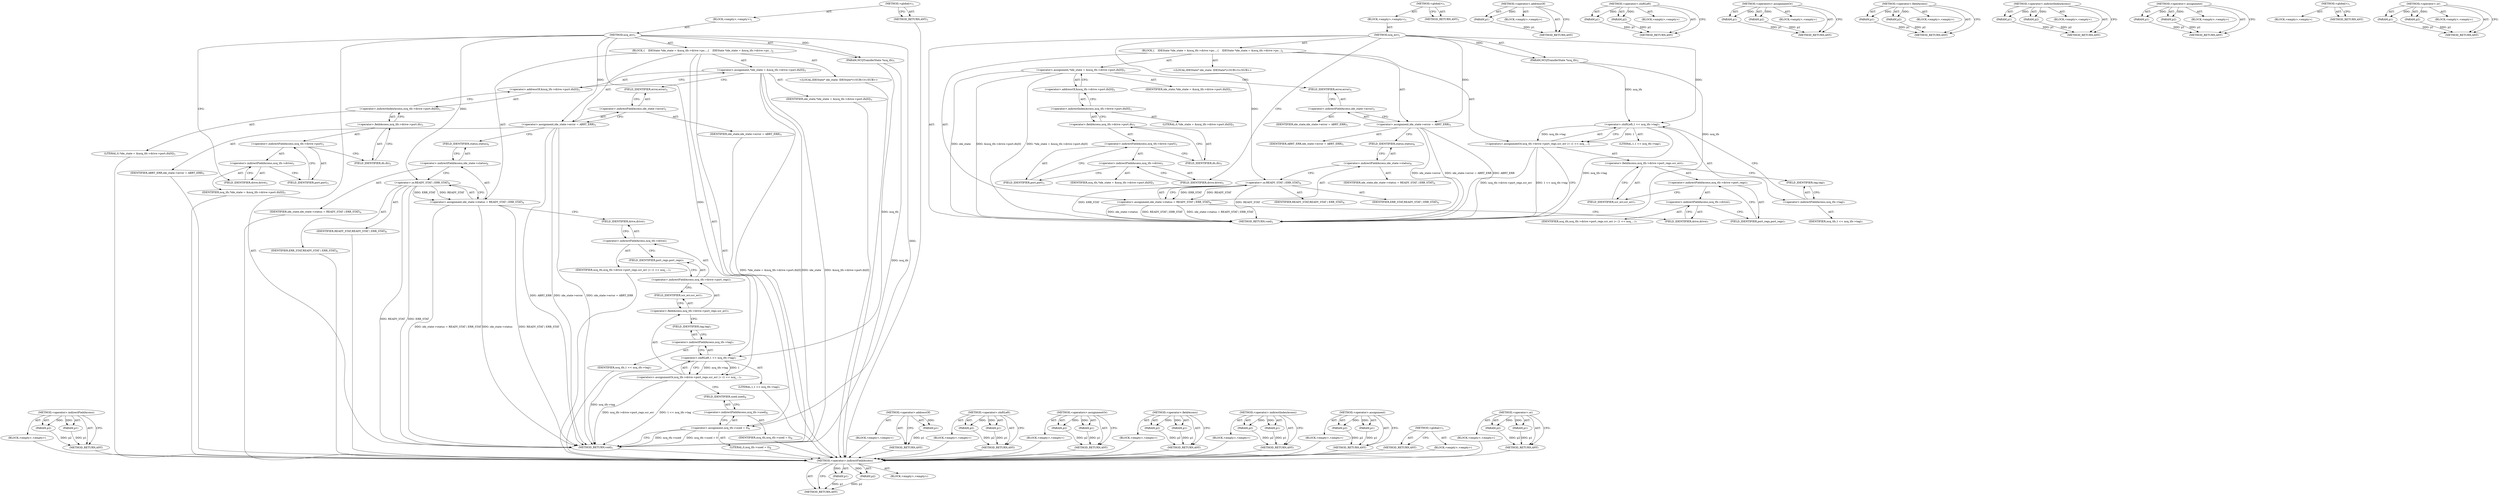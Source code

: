 digraph "&lt;operator&gt;.or" {
vulnerable_89 [label=<(METHOD,&lt;operator&gt;.indirectFieldAccess)>];
vulnerable_90 [label=<(PARAM,p1)>];
vulnerable_91 [label=<(PARAM,p2)>];
vulnerable_92 [label=<(BLOCK,&lt;empty&gt;,&lt;empty&gt;)>];
vulnerable_93 [label=<(METHOD_RETURN,ANY)>];
vulnerable_6 [label=<(METHOD,&lt;global&gt;)<SUB>1</SUB>>];
vulnerable_7 [label=<(BLOCK,&lt;empty&gt;,&lt;empty&gt;)<SUB>1</SUB>>];
vulnerable_8 [label=<(METHOD,ncq_err)<SUB>1</SUB>>];
vulnerable_9 [label=<(PARAM,NCQTransferState *ncq_tfs)<SUB>1</SUB>>];
vulnerable_10 [label=<(BLOCK,{
    IDEState *ide_state = &amp;ncq_tfs-&gt;drive-&gt;po...,{
    IDEState *ide_state = &amp;ncq_tfs-&gt;drive-&gt;po...)<SUB>2</SUB>>];
vulnerable_11 [label="<(LOCAL,IDEState* ide_state: IDEState*)<SUB>3</SUB>>"];
vulnerable_12 [label=<(&lt;operator&gt;.assignment,*ide_state = &amp;ncq_tfs-&gt;drive-&gt;port.ifs[0])<SUB>3</SUB>>];
vulnerable_13 [label=<(IDENTIFIER,ide_state,*ide_state = &amp;ncq_tfs-&gt;drive-&gt;port.ifs[0])<SUB>3</SUB>>];
vulnerable_14 [label=<(&lt;operator&gt;.addressOf,&amp;ncq_tfs-&gt;drive-&gt;port.ifs[0])<SUB>3</SUB>>];
vulnerable_15 [label=<(&lt;operator&gt;.indirectIndexAccess,ncq_tfs-&gt;drive-&gt;port.ifs[0])<SUB>3</SUB>>];
vulnerable_16 [label=<(&lt;operator&gt;.fieldAccess,ncq_tfs-&gt;drive-&gt;port.ifs)<SUB>3</SUB>>];
vulnerable_17 [label=<(&lt;operator&gt;.indirectFieldAccess,ncq_tfs-&gt;drive-&gt;port)<SUB>3</SUB>>];
vulnerable_18 [label=<(&lt;operator&gt;.indirectFieldAccess,ncq_tfs-&gt;drive)<SUB>3</SUB>>];
vulnerable_19 [label=<(IDENTIFIER,ncq_tfs,*ide_state = &amp;ncq_tfs-&gt;drive-&gt;port.ifs[0])<SUB>3</SUB>>];
vulnerable_20 [label=<(FIELD_IDENTIFIER,drive,drive)<SUB>3</SUB>>];
vulnerable_21 [label=<(FIELD_IDENTIFIER,port,port)<SUB>3</SUB>>];
vulnerable_22 [label=<(FIELD_IDENTIFIER,ifs,ifs)<SUB>3</SUB>>];
vulnerable_23 [label=<(LITERAL,0,*ide_state = &amp;ncq_tfs-&gt;drive-&gt;port.ifs[0])<SUB>3</SUB>>];
vulnerable_24 [label=<(&lt;operator&gt;.assignment,ide_state-&gt;error = ABRT_ERR)<SUB>5</SUB>>];
vulnerable_25 [label=<(&lt;operator&gt;.indirectFieldAccess,ide_state-&gt;error)<SUB>5</SUB>>];
vulnerable_26 [label=<(IDENTIFIER,ide_state,ide_state-&gt;error = ABRT_ERR)<SUB>5</SUB>>];
vulnerable_27 [label=<(FIELD_IDENTIFIER,error,error)<SUB>5</SUB>>];
vulnerable_28 [label=<(IDENTIFIER,ABRT_ERR,ide_state-&gt;error = ABRT_ERR)<SUB>5</SUB>>];
vulnerable_29 [label=<(&lt;operator&gt;.assignment,ide_state-&gt;status = READY_STAT | ERR_STAT)<SUB>6</SUB>>];
vulnerable_30 [label=<(&lt;operator&gt;.indirectFieldAccess,ide_state-&gt;status)<SUB>6</SUB>>];
vulnerable_31 [label=<(IDENTIFIER,ide_state,ide_state-&gt;status = READY_STAT | ERR_STAT)<SUB>6</SUB>>];
vulnerable_32 [label=<(FIELD_IDENTIFIER,status,status)<SUB>6</SUB>>];
vulnerable_33 [label=<(&lt;operator&gt;.or,READY_STAT | ERR_STAT)<SUB>6</SUB>>];
vulnerable_34 [label=<(IDENTIFIER,READY_STAT,READY_STAT | ERR_STAT)<SUB>6</SUB>>];
vulnerable_35 [label=<(IDENTIFIER,ERR_STAT,READY_STAT | ERR_STAT)<SUB>6</SUB>>];
vulnerable_36 [label=<(&lt;operators&gt;.assignmentOr,ncq_tfs-&gt;drive-&gt;port_regs.scr_err |= (1 &lt;&lt; ncq_...)<SUB>7</SUB>>];
vulnerable_37 [label=<(&lt;operator&gt;.fieldAccess,ncq_tfs-&gt;drive-&gt;port_regs.scr_err)<SUB>7</SUB>>];
vulnerable_38 [label=<(&lt;operator&gt;.indirectFieldAccess,ncq_tfs-&gt;drive-&gt;port_regs)<SUB>7</SUB>>];
vulnerable_39 [label=<(&lt;operator&gt;.indirectFieldAccess,ncq_tfs-&gt;drive)<SUB>7</SUB>>];
vulnerable_40 [label=<(IDENTIFIER,ncq_tfs,ncq_tfs-&gt;drive-&gt;port_regs.scr_err |= (1 &lt;&lt; ncq_...)<SUB>7</SUB>>];
vulnerable_41 [label=<(FIELD_IDENTIFIER,drive,drive)<SUB>7</SUB>>];
vulnerable_42 [label=<(FIELD_IDENTIFIER,port_regs,port_regs)<SUB>7</SUB>>];
vulnerable_43 [label=<(FIELD_IDENTIFIER,scr_err,scr_err)<SUB>7</SUB>>];
vulnerable_44 [label=<(&lt;operator&gt;.shiftLeft,1 &lt;&lt; ncq_tfs-&gt;tag)<SUB>7</SUB>>];
vulnerable_45 [label=<(LITERAL,1,1 &lt;&lt; ncq_tfs-&gt;tag)<SUB>7</SUB>>];
vulnerable_46 [label=<(&lt;operator&gt;.indirectFieldAccess,ncq_tfs-&gt;tag)<SUB>7</SUB>>];
vulnerable_47 [label=<(IDENTIFIER,ncq_tfs,1 &lt;&lt; ncq_tfs-&gt;tag)<SUB>7</SUB>>];
vulnerable_48 [label=<(FIELD_IDENTIFIER,tag,tag)<SUB>7</SUB>>];
vulnerable_49 [label=<(METHOD_RETURN,void)<SUB>1</SUB>>];
vulnerable_51 [label=<(METHOD_RETURN,ANY)<SUB>1</SUB>>];
vulnerable_75 [label=<(METHOD,&lt;operator&gt;.addressOf)>];
vulnerable_76 [label=<(PARAM,p1)>];
vulnerable_77 [label=<(BLOCK,&lt;empty&gt;,&lt;empty&gt;)>];
vulnerable_78 [label=<(METHOD_RETURN,ANY)>];
vulnerable_104 [label=<(METHOD,&lt;operator&gt;.shiftLeft)>];
vulnerable_105 [label=<(PARAM,p1)>];
vulnerable_106 [label=<(PARAM,p2)>];
vulnerable_107 [label=<(BLOCK,&lt;empty&gt;,&lt;empty&gt;)>];
vulnerable_108 [label=<(METHOD_RETURN,ANY)>];
vulnerable_99 [label=<(METHOD,&lt;operators&gt;.assignmentOr)>];
vulnerable_100 [label=<(PARAM,p1)>];
vulnerable_101 [label=<(PARAM,p2)>];
vulnerable_102 [label=<(BLOCK,&lt;empty&gt;,&lt;empty&gt;)>];
vulnerable_103 [label=<(METHOD_RETURN,ANY)>];
vulnerable_84 [label=<(METHOD,&lt;operator&gt;.fieldAccess)>];
vulnerable_85 [label=<(PARAM,p1)>];
vulnerable_86 [label=<(PARAM,p2)>];
vulnerable_87 [label=<(BLOCK,&lt;empty&gt;,&lt;empty&gt;)>];
vulnerable_88 [label=<(METHOD_RETURN,ANY)>];
vulnerable_79 [label=<(METHOD,&lt;operator&gt;.indirectIndexAccess)>];
vulnerable_80 [label=<(PARAM,p1)>];
vulnerable_81 [label=<(PARAM,p2)>];
vulnerable_82 [label=<(BLOCK,&lt;empty&gt;,&lt;empty&gt;)>];
vulnerable_83 [label=<(METHOD_RETURN,ANY)>];
vulnerable_70 [label=<(METHOD,&lt;operator&gt;.assignment)>];
vulnerable_71 [label=<(PARAM,p1)>];
vulnerable_72 [label=<(PARAM,p2)>];
vulnerable_73 [label=<(BLOCK,&lt;empty&gt;,&lt;empty&gt;)>];
vulnerable_74 [label=<(METHOD_RETURN,ANY)>];
vulnerable_64 [label=<(METHOD,&lt;global&gt;)<SUB>1</SUB>>];
vulnerable_65 [label=<(BLOCK,&lt;empty&gt;,&lt;empty&gt;)>];
vulnerable_66 [label=<(METHOD_RETURN,ANY)>];
vulnerable_94 [label=<(METHOD,&lt;operator&gt;.or)>];
vulnerable_95 [label=<(PARAM,p1)>];
vulnerable_96 [label=<(PARAM,p2)>];
vulnerable_97 [label=<(BLOCK,&lt;empty&gt;,&lt;empty&gt;)>];
vulnerable_98 [label=<(METHOD_RETURN,ANY)>];
fixed_94 [label=<(METHOD,&lt;operator&gt;.indirectFieldAccess)>];
fixed_95 [label=<(PARAM,p1)>];
fixed_96 [label=<(PARAM,p2)>];
fixed_97 [label=<(BLOCK,&lt;empty&gt;,&lt;empty&gt;)>];
fixed_98 [label=<(METHOD_RETURN,ANY)>];
fixed_6 [label=<(METHOD,&lt;global&gt;)<SUB>1</SUB>>];
fixed_7 [label=<(BLOCK,&lt;empty&gt;,&lt;empty&gt;)<SUB>1</SUB>>];
fixed_8 [label=<(METHOD,ncq_err)<SUB>1</SUB>>];
fixed_9 [label=<(PARAM,NCQTransferState *ncq_tfs)<SUB>1</SUB>>];
fixed_10 [label=<(BLOCK,{
    IDEState *ide_state = &amp;ncq_tfs-&gt;drive-&gt;po...,{
    IDEState *ide_state = &amp;ncq_tfs-&gt;drive-&gt;po...)<SUB>2</SUB>>];
fixed_11 [label="<(LOCAL,IDEState* ide_state: IDEState*)<SUB>3</SUB>>"];
fixed_12 [label=<(&lt;operator&gt;.assignment,*ide_state = &amp;ncq_tfs-&gt;drive-&gt;port.ifs[0])<SUB>3</SUB>>];
fixed_13 [label=<(IDENTIFIER,ide_state,*ide_state = &amp;ncq_tfs-&gt;drive-&gt;port.ifs[0])<SUB>3</SUB>>];
fixed_14 [label=<(&lt;operator&gt;.addressOf,&amp;ncq_tfs-&gt;drive-&gt;port.ifs[0])<SUB>3</SUB>>];
fixed_15 [label=<(&lt;operator&gt;.indirectIndexAccess,ncq_tfs-&gt;drive-&gt;port.ifs[0])<SUB>3</SUB>>];
fixed_16 [label=<(&lt;operator&gt;.fieldAccess,ncq_tfs-&gt;drive-&gt;port.ifs)<SUB>3</SUB>>];
fixed_17 [label=<(&lt;operator&gt;.indirectFieldAccess,ncq_tfs-&gt;drive-&gt;port)<SUB>3</SUB>>];
fixed_18 [label=<(&lt;operator&gt;.indirectFieldAccess,ncq_tfs-&gt;drive)<SUB>3</SUB>>];
fixed_19 [label=<(IDENTIFIER,ncq_tfs,*ide_state = &amp;ncq_tfs-&gt;drive-&gt;port.ifs[0])<SUB>3</SUB>>];
fixed_20 [label=<(FIELD_IDENTIFIER,drive,drive)<SUB>3</SUB>>];
fixed_21 [label=<(FIELD_IDENTIFIER,port,port)<SUB>3</SUB>>];
fixed_22 [label=<(FIELD_IDENTIFIER,ifs,ifs)<SUB>3</SUB>>];
fixed_23 [label=<(LITERAL,0,*ide_state = &amp;ncq_tfs-&gt;drive-&gt;port.ifs[0])<SUB>3</SUB>>];
fixed_24 [label=<(&lt;operator&gt;.assignment,ide_state-&gt;error = ABRT_ERR)<SUB>5</SUB>>];
fixed_25 [label=<(&lt;operator&gt;.indirectFieldAccess,ide_state-&gt;error)<SUB>5</SUB>>];
fixed_26 [label=<(IDENTIFIER,ide_state,ide_state-&gt;error = ABRT_ERR)<SUB>5</SUB>>];
fixed_27 [label=<(FIELD_IDENTIFIER,error,error)<SUB>5</SUB>>];
fixed_28 [label=<(IDENTIFIER,ABRT_ERR,ide_state-&gt;error = ABRT_ERR)<SUB>5</SUB>>];
fixed_29 [label=<(&lt;operator&gt;.assignment,ide_state-&gt;status = READY_STAT | ERR_STAT)<SUB>6</SUB>>];
fixed_30 [label=<(&lt;operator&gt;.indirectFieldAccess,ide_state-&gt;status)<SUB>6</SUB>>];
fixed_31 [label=<(IDENTIFIER,ide_state,ide_state-&gt;status = READY_STAT | ERR_STAT)<SUB>6</SUB>>];
fixed_32 [label=<(FIELD_IDENTIFIER,status,status)<SUB>6</SUB>>];
fixed_33 [label=<(&lt;operator&gt;.or,READY_STAT | ERR_STAT)<SUB>6</SUB>>];
fixed_34 [label=<(IDENTIFIER,READY_STAT,READY_STAT | ERR_STAT)<SUB>6</SUB>>];
fixed_35 [label=<(IDENTIFIER,ERR_STAT,READY_STAT | ERR_STAT)<SUB>6</SUB>>];
fixed_36 [label=<(&lt;operators&gt;.assignmentOr,ncq_tfs-&gt;drive-&gt;port_regs.scr_err |= (1 &lt;&lt; ncq_...)<SUB>7</SUB>>];
fixed_37 [label=<(&lt;operator&gt;.fieldAccess,ncq_tfs-&gt;drive-&gt;port_regs.scr_err)<SUB>7</SUB>>];
fixed_38 [label=<(&lt;operator&gt;.indirectFieldAccess,ncq_tfs-&gt;drive-&gt;port_regs)<SUB>7</SUB>>];
fixed_39 [label=<(&lt;operator&gt;.indirectFieldAccess,ncq_tfs-&gt;drive)<SUB>7</SUB>>];
fixed_40 [label=<(IDENTIFIER,ncq_tfs,ncq_tfs-&gt;drive-&gt;port_regs.scr_err |= (1 &lt;&lt; ncq_...)<SUB>7</SUB>>];
fixed_41 [label=<(FIELD_IDENTIFIER,drive,drive)<SUB>7</SUB>>];
fixed_42 [label=<(FIELD_IDENTIFIER,port_regs,port_regs)<SUB>7</SUB>>];
fixed_43 [label=<(FIELD_IDENTIFIER,scr_err,scr_err)<SUB>7</SUB>>];
fixed_44 [label=<(&lt;operator&gt;.shiftLeft,1 &lt;&lt; ncq_tfs-&gt;tag)<SUB>7</SUB>>];
fixed_45 [label=<(LITERAL,1,1 &lt;&lt; ncq_tfs-&gt;tag)<SUB>7</SUB>>];
fixed_46 [label=<(&lt;operator&gt;.indirectFieldAccess,ncq_tfs-&gt;tag)<SUB>7</SUB>>];
fixed_47 [label=<(IDENTIFIER,ncq_tfs,1 &lt;&lt; ncq_tfs-&gt;tag)<SUB>7</SUB>>];
fixed_48 [label=<(FIELD_IDENTIFIER,tag,tag)<SUB>7</SUB>>];
fixed_49 [label=<(&lt;operator&gt;.assignment,ncq_tfs-&gt;used = 0)<SUB>8</SUB>>];
fixed_50 [label=<(&lt;operator&gt;.indirectFieldAccess,ncq_tfs-&gt;used)<SUB>8</SUB>>];
fixed_51 [label=<(IDENTIFIER,ncq_tfs,ncq_tfs-&gt;used = 0)<SUB>8</SUB>>];
fixed_52 [label=<(FIELD_IDENTIFIER,used,used)<SUB>8</SUB>>];
fixed_53 [label=<(LITERAL,0,ncq_tfs-&gt;used = 0)<SUB>8</SUB>>];
fixed_54 [label=<(METHOD_RETURN,void)<SUB>1</SUB>>];
fixed_56 [label=<(METHOD_RETURN,ANY)<SUB>1</SUB>>];
fixed_80 [label=<(METHOD,&lt;operator&gt;.addressOf)>];
fixed_81 [label=<(PARAM,p1)>];
fixed_82 [label=<(BLOCK,&lt;empty&gt;,&lt;empty&gt;)>];
fixed_83 [label=<(METHOD_RETURN,ANY)>];
fixed_109 [label=<(METHOD,&lt;operator&gt;.shiftLeft)>];
fixed_110 [label=<(PARAM,p1)>];
fixed_111 [label=<(PARAM,p2)>];
fixed_112 [label=<(BLOCK,&lt;empty&gt;,&lt;empty&gt;)>];
fixed_113 [label=<(METHOD_RETURN,ANY)>];
fixed_104 [label=<(METHOD,&lt;operators&gt;.assignmentOr)>];
fixed_105 [label=<(PARAM,p1)>];
fixed_106 [label=<(PARAM,p2)>];
fixed_107 [label=<(BLOCK,&lt;empty&gt;,&lt;empty&gt;)>];
fixed_108 [label=<(METHOD_RETURN,ANY)>];
fixed_89 [label=<(METHOD,&lt;operator&gt;.fieldAccess)>];
fixed_90 [label=<(PARAM,p1)>];
fixed_91 [label=<(PARAM,p2)>];
fixed_92 [label=<(BLOCK,&lt;empty&gt;,&lt;empty&gt;)>];
fixed_93 [label=<(METHOD_RETURN,ANY)>];
fixed_84 [label=<(METHOD,&lt;operator&gt;.indirectIndexAccess)>];
fixed_85 [label=<(PARAM,p1)>];
fixed_86 [label=<(PARAM,p2)>];
fixed_87 [label=<(BLOCK,&lt;empty&gt;,&lt;empty&gt;)>];
fixed_88 [label=<(METHOD_RETURN,ANY)>];
fixed_75 [label=<(METHOD,&lt;operator&gt;.assignment)>];
fixed_76 [label=<(PARAM,p1)>];
fixed_77 [label=<(PARAM,p2)>];
fixed_78 [label=<(BLOCK,&lt;empty&gt;,&lt;empty&gt;)>];
fixed_79 [label=<(METHOD_RETURN,ANY)>];
fixed_69 [label=<(METHOD,&lt;global&gt;)<SUB>1</SUB>>];
fixed_70 [label=<(BLOCK,&lt;empty&gt;,&lt;empty&gt;)>];
fixed_71 [label=<(METHOD_RETURN,ANY)>];
fixed_99 [label=<(METHOD,&lt;operator&gt;.or)>];
fixed_100 [label=<(PARAM,p1)>];
fixed_101 [label=<(PARAM,p2)>];
fixed_102 [label=<(BLOCK,&lt;empty&gt;,&lt;empty&gt;)>];
fixed_103 [label=<(METHOD_RETURN,ANY)>];
vulnerable_89 -> vulnerable_90  [key=0, label="AST: "];
vulnerable_89 -> vulnerable_90  [key=1, label="DDG: "];
vulnerable_89 -> vulnerable_92  [key=0, label="AST: "];
vulnerable_89 -> vulnerable_91  [key=0, label="AST: "];
vulnerable_89 -> vulnerable_91  [key=1, label="DDG: "];
vulnerable_89 -> vulnerable_93  [key=0, label="AST: "];
vulnerable_89 -> vulnerable_93  [key=1, label="CFG: "];
vulnerable_90 -> vulnerable_93  [key=0, label="DDG: p1"];
vulnerable_91 -> vulnerable_93  [key=0, label="DDG: p2"];
vulnerable_6 -> vulnerable_7  [key=0, label="AST: "];
vulnerable_6 -> vulnerable_51  [key=0, label="AST: "];
vulnerable_6 -> vulnerable_51  [key=1, label="CFG: "];
vulnerable_7 -> vulnerable_8  [key=0, label="AST: "];
vulnerable_8 -> vulnerable_9  [key=0, label="AST: "];
vulnerable_8 -> vulnerable_9  [key=1, label="DDG: "];
vulnerable_8 -> vulnerable_10  [key=0, label="AST: "];
vulnerable_8 -> vulnerable_49  [key=0, label="AST: "];
vulnerable_8 -> vulnerable_20  [key=0, label="CFG: "];
vulnerable_8 -> vulnerable_24  [key=0, label="DDG: "];
vulnerable_8 -> vulnerable_33  [key=0, label="DDG: "];
vulnerable_8 -> vulnerable_44  [key=0, label="DDG: "];
vulnerable_9 -> vulnerable_49  [key=0, label="DDG: ncq_tfs"];
vulnerable_9 -> vulnerable_44  [key=0, label="DDG: ncq_tfs"];
vulnerable_10 -> vulnerable_11  [key=0, label="AST: "];
vulnerable_10 -> vulnerable_12  [key=0, label="AST: "];
vulnerable_10 -> vulnerable_24  [key=0, label="AST: "];
vulnerable_10 -> vulnerable_29  [key=0, label="AST: "];
vulnerable_10 -> vulnerable_36  [key=0, label="AST: "];
vulnerable_12 -> vulnerable_13  [key=0, label="AST: "];
vulnerable_12 -> vulnerable_14  [key=0, label="AST: "];
vulnerable_12 -> vulnerable_27  [key=0, label="CFG: "];
vulnerable_12 -> vulnerable_49  [key=0, label="DDG: ide_state"];
vulnerable_12 -> vulnerable_49  [key=1, label="DDG: &amp;ncq_tfs-&gt;drive-&gt;port.ifs[0]"];
vulnerable_12 -> vulnerable_49  [key=2, label="DDG: *ide_state = &amp;ncq_tfs-&gt;drive-&gt;port.ifs[0]"];
vulnerable_14 -> vulnerable_15  [key=0, label="AST: "];
vulnerable_14 -> vulnerable_12  [key=0, label="CFG: "];
vulnerable_15 -> vulnerable_16  [key=0, label="AST: "];
vulnerable_15 -> vulnerable_23  [key=0, label="AST: "];
vulnerable_15 -> vulnerable_14  [key=0, label="CFG: "];
vulnerable_16 -> vulnerable_17  [key=0, label="AST: "];
vulnerable_16 -> vulnerable_22  [key=0, label="AST: "];
vulnerable_16 -> vulnerable_15  [key=0, label="CFG: "];
vulnerable_17 -> vulnerable_18  [key=0, label="AST: "];
vulnerable_17 -> vulnerable_21  [key=0, label="AST: "];
vulnerable_17 -> vulnerable_22  [key=0, label="CFG: "];
vulnerable_18 -> vulnerable_19  [key=0, label="AST: "];
vulnerable_18 -> vulnerable_20  [key=0, label="AST: "];
vulnerable_18 -> vulnerable_21  [key=0, label="CFG: "];
vulnerable_20 -> vulnerable_18  [key=0, label="CFG: "];
vulnerable_21 -> vulnerable_17  [key=0, label="CFG: "];
vulnerable_22 -> vulnerable_16  [key=0, label="CFG: "];
vulnerable_24 -> vulnerable_25  [key=0, label="AST: "];
vulnerable_24 -> vulnerable_28  [key=0, label="AST: "];
vulnerable_24 -> vulnerable_32  [key=0, label="CFG: "];
vulnerable_24 -> vulnerable_49  [key=0, label="DDG: ide_state-&gt;error"];
vulnerable_24 -> vulnerable_49  [key=1, label="DDG: ide_state-&gt;error = ABRT_ERR"];
vulnerable_24 -> vulnerable_49  [key=2, label="DDG: ABRT_ERR"];
vulnerable_25 -> vulnerable_26  [key=0, label="AST: "];
vulnerable_25 -> vulnerable_27  [key=0, label="AST: "];
vulnerable_25 -> vulnerable_24  [key=0, label="CFG: "];
vulnerable_27 -> vulnerable_25  [key=0, label="CFG: "];
vulnerable_29 -> vulnerable_30  [key=0, label="AST: "];
vulnerable_29 -> vulnerable_33  [key=0, label="AST: "];
vulnerable_29 -> vulnerable_41  [key=0, label="CFG: "];
vulnerable_29 -> vulnerable_49  [key=0, label="DDG: ide_state-&gt;status"];
vulnerable_29 -> vulnerable_49  [key=1, label="DDG: READY_STAT | ERR_STAT"];
vulnerable_29 -> vulnerable_49  [key=2, label="DDG: ide_state-&gt;status = READY_STAT | ERR_STAT"];
vulnerable_30 -> vulnerable_31  [key=0, label="AST: "];
vulnerable_30 -> vulnerable_32  [key=0, label="AST: "];
vulnerable_30 -> vulnerable_33  [key=0, label="CFG: "];
vulnerable_32 -> vulnerable_30  [key=0, label="CFG: "];
vulnerable_33 -> vulnerable_34  [key=0, label="AST: "];
vulnerable_33 -> vulnerable_35  [key=0, label="AST: "];
vulnerable_33 -> vulnerable_29  [key=0, label="CFG: "];
vulnerable_33 -> vulnerable_29  [key=1, label="DDG: READY_STAT"];
vulnerable_33 -> vulnerable_29  [key=2, label="DDG: ERR_STAT"];
vulnerable_33 -> vulnerable_49  [key=0, label="DDG: READY_STAT"];
vulnerable_33 -> vulnerable_49  [key=1, label="DDG: ERR_STAT"];
vulnerable_36 -> vulnerable_37  [key=0, label="AST: "];
vulnerable_36 -> vulnerable_44  [key=0, label="AST: "];
vulnerable_36 -> vulnerable_49  [key=0, label="CFG: "];
vulnerable_36 -> vulnerable_49  [key=1, label="DDG: ncq_tfs-&gt;drive-&gt;port_regs.scr_err"];
vulnerable_36 -> vulnerable_49  [key=2, label="DDG: 1 &lt;&lt; ncq_tfs-&gt;tag"];
vulnerable_37 -> vulnerable_38  [key=0, label="AST: "];
vulnerable_37 -> vulnerable_43  [key=0, label="AST: "];
vulnerable_37 -> vulnerable_48  [key=0, label="CFG: "];
vulnerable_38 -> vulnerable_39  [key=0, label="AST: "];
vulnerable_38 -> vulnerable_42  [key=0, label="AST: "];
vulnerable_38 -> vulnerable_43  [key=0, label="CFG: "];
vulnerable_39 -> vulnerable_40  [key=0, label="AST: "];
vulnerable_39 -> vulnerable_41  [key=0, label="AST: "];
vulnerable_39 -> vulnerable_42  [key=0, label="CFG: "];
vulnerable_41 -> vulnerable_39  [key=0, label="CFG: "];
vulnerable_42 -> vulnerable_38  [key=0, label="CFG: "];
vulnerable_43 -> vulnerable_37  [key=0, label="CFG: "];
vulnerable_44 -> vulnerable_45  [key=0, label="AST: "];
vulnerable_44 -> vulnerable_46  [key=0, label="AST: "];
vulnerable_44 -> vulnerable_36  [key=0, label="CFG: "];
vulnerable_44 -> vulnerable_36  [key=1, label="DDG: 1"];
vulnerable_44 -> vulnerable_36  [key=2, label="DDG: ncq_tfs-&gt;tag"];
vulnerable_44 -> vulnerable_49  [key=0, label="DDG: ncq_tfs-&gt;tag"];
vulnerable_46 -> vulnerable_47  [key=0, label="AST: "];
vulnerable_46 -> vulnerable_48  [key=0, label="AST: "];
vulnerable_46 -> vulnerable_44  [key=0, label="CFG: "];
vulnerable_48 -> vulnerable_46  [key=0, label="CFG: "];
vulnerable_75 -> vulnerable_76  [key=0, label="AST: "];
vulnerable_75 -> vulnerable_76  [key=1, label="DDG: "];
vulnerable_75 -> vulnerable_77  [key=0, label="AST: "];
vulnerable_75 -> vulnerable_78  [key=0, label="AST: "];
vulnerable_75 -> vulnerable_78  [key=1, label="CFG: "];
vulnerable_76 -> vulnerable_78  [key=0, label="DDG: p1"];
vulnerable_104 -> vulnerable_105  [key=0, label="AST: "];
vulnerable_104 -> vulnerable_105  [key=1, label="DDG: "];
vulnerable_104 -> vulnerable_107  [key=0, label="AST: "];
vulnerable_104 -> vulnerable_106  [key=0, label="AST: "];
vulnerable_104 -> vulnerable_106  [key=1, label="DDG: "];
vulnerable_104 -> vulnerable_108  [key=0, label="AST: "];
vulnerable_104 -> vulnerable_108  [key=1, label="CFG: "];
vulnerable_105 -> vulnerable_108  [key=0, label="DDG: p1"];
vulnerable_106 -> vulnerable_108  [key=0, label="DDG: p2"];
vulnerable_99 -> vulnerable_100  [key=0, label="AST: "];
vulnerable_99 -> vulnerable_100  [key=1, label="DDG: "];
vulnerable_99 -> vulnerable_102  [key=0, label="AST: "];
vulnerable_99 -> vulnerable_101  [key=0, label="AST: "];
vulnerable_99 -> vulnerable_101  [key=1, label="DDG: "];
vulnerable_99 -> vulnerable_103  [key=0, label="AST: "];
vulnerable_99 -> vulnerable_103  [key=1, label="CFG: "];
vulnerable_100 -> vulnerable_103  [key=0, label="DDG: p1"];
vulnerable_101 -> vulnerable_103  [key=0, label="DDG: p2"];
vulnerable_84 -> vulnerable_85  [key=0, label="AST: "];
vulnerable_84 -> vulnerable_85  [key=1, label="DDG: "];
vulnerable_84 -> vulnerable_87  [key=0, label="AST: "];
vulnerable_84 -> vulnerable_86  [key=0, label="AST: "];
vulnerable_84 -> vulnerable_86  [key=1, label="DDG: "];
vulnerable_84 -> vulnerable_88  [key=0, label="AST: "];
vulnerable_84 -> vulnerable_88  [key=1, label="CFG: "];
vulnerable_85 -> vulnerable_88  [key=0, label="DDG: p1"];
vulnerable_86 -> vulnerable_88  [key=0, label="DDG: p2"];
vulnerable_79 -> vulnerable_80  [key=0, label="AST: "];
vulnerable_79 -> vulnerable_80  [key=1, label="DDG: "];
vulnerable_79 -> vulnerable_82  [key=0, label="AST: "];
vulnerable_79 -> vulnerable_81  [key=0, label="AST: "];
vulnerable_79 -> vulnerable_81  [key=1, label="DDG: "];
vulnerable_79 -> vulnerable_83  [key=0, label="AST: "];
vulnerable_79 -> vulnerable_83  [key=1, label="CFG: "];
vulnerable_80 -> vulnerable_83  [key=0, label="DDG: p1"];
vulnerable_81 -> vulnerable_83  [key=0, label="DDG: p2"];
vulnerable_70 -> vulnerable_71  [key=0, label="AST: "];
vulnerable_70 -> vulnerable_71  [key=1, label="DDG: "];
vulnerable_70 -> vulnerable_73  [key=0, label="AST: "];
vulnerable_70 -> vulnerable_72  [key=0, label="AST: "];
vulnerable_70 -> vulnerable_72  [key=1, label="DDG: "];
vulnerable_70 -> vulnerable_74  [key=0, label="AST: "];
vulnerable_70 -> vulnerable_74  [key=1, label="CFG: "];
vulnerable_71 -> vulnerable_74  [key=0, label="DDG: p1"];
vulnerable_72 -> vulnerable_74  [key=0, label="DDG: p2"];
vulnerable_64 -> vulnerable_65  [key=0, label="AST: "];
vulnerable_64 -> vulnerable_66  [key=0, label="AST: "];
vulnerable_64 -> vulnerable_66  [key=1, label="CFG: "];
vulnerable_94 -> vulnerable_95  [key=0, label="AST: "];
vulnerable_94 -> vulnerable_95  [key=1, label="DDG: "];
vulnerable_94 -> vulnerable_97  [key=0, label="AST: "];
vulnerable_94 -> vulnerable_96  [key=0, label="AST: "];
vulnerable_94 -> vulnerable_96  [key=1, label="DDG: "];
vulnerable_94 -> vulnerable_98  [key=0, label="AST: "];
vulnerable_94 -> vulnerable_98  [key=1, label="CFG: "];
vulnerable_95 -> vulnerable_98  [key=0, label="DDG: p1"];
vulnerable_96 -> vulnerable_98  [key=0, label="DDG: p2"];
fixed_94 -> fixed_95  [key=0, label="AST: "];
fixed_94 -> fixed_95  [key=1, label="DDG: "];
fixed_94 -> fixed_97  [key=0, label="AST: "];
fixed_94 -> fixed_96  [key=0, label="AST: "];
fixed_94 -> fixed_96  [key=1, label="DDG: "];
fixed_94 -> fixed_98  [key=0, label="AST: "];
fixed_94 -> fixed_98  [key=1, label="CFG: "];
fixed_95 -> fixed_98  [key=0, label="DDG: p1"];
fixed_96 -> fixed_98  [key=0, label="DDG: p2"];
fixed_97 -> vulnerable_89  [key=0];
fixed_98 -> vulnerable_89  [key=0];
fixed_6 -> fixed_7  [key=0, label="AST: "];
fixed_6 -> fixed_56  [key=0, label="AST: "];
fixed_6 -> fixed_56  [key=1, label="CFG: "];
fixed_7 -> fixed_8  [key=0, label="AST: "];
fixed_8 -> fixed_9  [key=0, label="AST: "];
fixed_8 -> fixed_9  [key=1, label="DDG: "];
fixed_8 -> fixed_10  [key=0, label="AST: "];
fixed_8 -> fixed_54  [key=0, label="AST: "];
fixed_8 -> fixed_20  [key=0, label="CFG: "];
fixed_8 -> fixed_24  [key=0, label="DDG: "];
fixed_8 -> fixed_49  [key=0, label="DDG: "];
fixed_8 -> fixed_33  [key=0, label="DDG: "];
fixed_8 -> fixed_44  [key=0, label="DDG: "];
fixed_9 -> fixed_54  [key=0, label="DDG: ncq_tfs"];
fixed_9 -> fixed_44  [key=0, label="DDG: ncq_tfs"];
fixed_10 -> fixed_11  [key=0, label="AST: "];
fixed_10 -> fixed_12  [key=0, label="AST: "];
fixed_10 -> fixed_24  [key=0, label="AST: "];
fixed_10 -> fixed_29  [key=0, label="AST: "];
fixed_10 -> fixed_36  [key=0, label="AST: "];
fixed_10 -> fixed_49  [key=0, label="AST: "];
fixed_11 -> vulnerable_89  [key=0];
fixed_12 -> fixed_13  [key=0, label="AST: "];
fixed_12 -> fixed_14  [key=0, label="AST: "];
fixed_12 -> fixed_27  [key=0, label="CFG: "];
fixed_12 -> fixed_54  [key=0, label="DDG: ide_state"];
fixed_12 -> fixed_54  [key=1, label="DDG: &amp;ncq_tfs-&gt;drive-&gt;port.ifs[0]"];
fixed_12 -> fixed_54  [key=2, label="DDG: *ide_state = &amp;ncq_tfs-&gt;drive-&gt;port.ifs[0]"];
fixed_13 -> vulnerable_89  [key=0];
fixed_14 -> fixed_15  [key=0, label="AST: "];
fixed_14 -> fixed_12  [key=0, label="CFG: "];
fixed_15 -> fixed_16  [key=0, label="AST: "];
fixed_15 -> fixed_23  [key=0, label="AST: "];
fixed_15 -> fixed_14  [key=0, label="CFG: "];
fixed_16 -> fixed_17  [key=0, label="AST: "];
fixed_16 -> fixed_22  [key=0, label="AST: "];
fixed_16 -> fixed_15  [key=0, label="CFG: "];
fixed_17 -> fixed_18  [key=0, label="AST: "];
fixed_17 -> fixed_21  [key=0, label="AST: "];
fixed_17 -> fixed_22  [key=0, label="CFG: "];
fixed_18 -> fixed_19  [key=0, label="AST: "];
fixed_18 -> fixed_20  [key=0, label="AST: "];
fixed_18 -> fixed_21  [key=0, label="CFG: "];
fixed_19 -> vulnerable_89  [key=0];
fixed_20 -> fixed_18  [key=0, label="CFG: "];
fixed_21 -> fixed_17  [key=0, label="CFG: "];
fixed_22 -> fixed_16  [key=0, label="CFG: "];
fixed_23 -> vulnerable_89  [key=0];
fixed_24 -> fixed_25  [key=0, label="AST: "];
fixed_24 -> fixed_28  [key=0, label="AST: "];
fixed_24 -> fixed_32  [key=0, label="CFG: "];
fixed_24 -> fixed_54  [key=0, label="DDG: ide_state-&gt;error"];
fixed_24 -> fixed_54  [key=1, label="DDG: ide_state-&gt;error = ABRT_ERR"];
fixed_24 -> fixed_54  [key=2, label="DDG: ABRT_ERR"];
fixed_25 -> fixed_26  [key=0, label="AST: "];
fixed_25 -> fixed_27  [key=0, label="AST: "];
fixed_25 -> fixed_24  [key=0, label="CFG: "];
fixed_26 -> vulnerable_89  [key=0];
fixed_27 -> fixed_25  [key=0, label="CFG: "];
fixed_28 -> vulnerable_89  [key=0];
fixed_29 -> fixed_30  [key=0, label="AST: "];
fixed_29 -> fixed_33  [key=0, label="AST: "];
fixed_29 -> fixed_41  [key=0, label="CFG: "];
fixed_29 -> fixed_54  [key=0, label="DDG: ide_state-&gt;status"];
fixed_29 -> fixed_54  [key=1, label="DDG: READY_STAT | ERR_STAT"];
fixed_29 -> fixed_54  [key=2, label="DDG: ide_state-&gt;status = READY_STAT | ERR_STAT"];
fixed_30 -> fixed_31  [key=0, label="AST: "];
fixed_30 -> fixed_32  [key=0, label="AST: "];
fixed_30 -> fixed_33  [key=0, label="CFG: "];
fixed_31 -> vulnerable_89  [key=0];
fixed_32 -> fixed_30  [key=0, label="CFG: "];
fixed_33 -> fixed_34  [key=0, label="AST: "];
fixed_33 -> fixed_35  [key=0, label="AST: "];
fixed_33 -> fixed_29  [key=0, label="CFG: "];
fixed_33 -> fixed_29  [key=1, label="DDG: READY_STAT"];
fixed_33 -> fixed_29  [key=2, label="DDG: ERR_STAT"];
fixed_33 -> fixed_54  [key=0, label="DDG: READY_STAT"];
fixed_33 -> fixed_54  [key=1, label="DDG: ERR_STAT"];
fixed_34 -> vulnerable_89  [key=0];
fixed_35 -> vulnerable_89  [key=0];
fixed_36 -> fixed_37  [key=0, label="AST: "];
fixed_36 -> fixed_44  [key=0, label="AST: "];
fixed_36 -> fixed_52  [key=0, label="CFG: "];
fixed_36 -> fixed_54  [key=0, label="DDG: ncq_tfs-&gt;drive-&gt;port_regs.scr_err"];
fixed_36 -> fixed_54  [key=1, label="DDG: 1 &lt;&lt; ncq_tfs-&gt;tag"];
fixed_37 -> fixed_38  [key=0, label="AST: "];
fixed_37 -> fixed_43  [key=0, label="AST: "];
fixed_37 -> fixed_48  [key=0, label="CFG: "];
fixed_38 -> fixed_39  [key=0, label="AST: "];
fixed_38 -> fixed_42  [key=0, label="AST: "];
fixed_38 -> fixed_43  [key=0, label="CFG: "];
fixed_39 -> fixed_40  [key=0, label="AST: "];
fixed_39 -> fixed_41  [key=0, label="AST: "];
fixed_39 -> fixed_42  [key=0, label="CFG: "];
fixed_40 -> vulnerable_89  [key=0];
fixed_41 -> fixed_39  [key=0, label="CFG: "];
fixed_42 -> fixed_38  [key=0, label="CFG: "];
fixed_43 -> fixed_37  [key=0, label="CFG: "];
fixed_44 -> fixed_45  [key=0, label="AST: "];
fixed_44 -> fixed_46  [key=0, label="AST: "];
fixed_44 -> fixed_36  [key=0, label="CFG: "];
fixed_44 -> fixed_36  [key=1, label="DDG: 1"];
fixed_44 -> fixed_36  [key=2, label="DDG: ncq_tfs-&gt;tag"];
fixed_44 -> fixed_54  [key=0, label="DDG: ncq_tfs-&gt;tag"];
fixed_45 -> vulnerable_89  [key=0];
fixed_46 -> fixed_47  [key=0, label="AST: "];
fixed_46 -> fixed_48  [key=0, label="AST: "];
fixed_46 -> fixed_44  [key=0, label="CFG: "];
fixed_47 -> vulnerable_89  [key=0];
fixed_48 -> fixed_46  [key=0, label="CFG: "];
fixed_49 -> fixed_50  [key=0, label="AST: "];
fixed_49 -> fixed_53  [key=0, label="AST: "];
fixed_49 -> fixed_54  [key=0, label="CFG: "];
fixed_49 -> fixed_54  [key=1, label="DDG: ncq_tfs-&gt;used"];
fixed_49 -> fixed_54  [key=2, label="DDG: ncq_tfs-&gt;used = 0"];
fixed_50 -> fixed_51  [key=0, label="AST: "];
fixed_50 -> fixed_52  [key=0, label="AST: "];
fixed_50 -> fixed_49  [key=0, label="CFG: "];
fixed_51 -> vulnerable_89  [key=0];
fixed_52 -> fixed_50  [key=0, label="CFG: "];
fixed_53 -> vulnerable_89  [key=0];
fixed_54 -> vulnerable_89  [key=0];
fixed_56 -> vulnerable_89  [key=0];
fixed_80 -> fixed_81  [key=0, label="AST: "];
fixed_80 -> fixed_81  [key=1, label="DDG: "];
fixed_80 -> fixed_82  [key=0, label="AST: "];
fixed_80 -> fixed_83  [key=0, label="AST: "];
fixed_80 -> fixed_83  [key=1, label="CFG: "];
fixed_81 -> fixed_83  [key=0, label="DDG: p1"];
fixed_82 -> vulnerable_89  [key=0];
fixed_83 -> vulnerable_89  [key=0];
fixed_109 -> fixed_110  [key=0, label="AST: "];
fixed_109 -> fixed_110  [key=1, label="DDG: "];
fixed_109 -> fixed_112  [key=0, label="AST: "];
fixed_109 -> fixed_111  [key=0, label="AST: "];
fixed_109 -> fixed_111  [key=1, label="DDG: "];
fixed_109 -> fixed_113  [key=0, label="AST: "];
fixed_109 -> fixed_113  [key=1, label="CFG: "];
fixed_110 -> fixed_113  [key=0, label="DDG: p1"];
fixed_111 -> fixed_113  [key=0, label="DDG: p2"];
fixed_112 -> vulnerable_89  [key=0];
fixed_113 -> vulnerable_89  [key=0];
fixed_104 -> fixed_105  [key=0, label="AST: "];
fixed_104 -> fixed_105  [key=1, label="DDG: "];
fixed_104 -> fixed_107  [key=0, label="AST: "];
fixed_104 -> fixed_106  [key=0, label="AST: "];
fixed_104 -> fixed_106  [key=1, label="DDG: "];
fixed_104 -> fixed_108  [key=0, label="AST: "];
fixed_104 -> fixed_108  [key=1, label="CFG: "];
fixed_105 -> fixed_108  [key=0, label="DDG: p1"];
fixed_106 -> fixed_108  [key=0, label="DDG: p2"];
fixed_107 -> vulnerable_89  [key=0];
fixed_108 -> vulnerable_89  [key=0];
fixed_89 -> fixed_90  [key=0, label="AST: "];
fixed_89 -> fixed_90  [key=1, label="DDG: "];
fixed_89 -> fixed_92  [key=0, label="AST: "];
fixed_89 -> fixed_91  [key=0, label="AST: "];
fixed_89 -> fixed_91  [key=1, label="DDG: "];
fixed_89 -> fixed_93  [key=0, label="AST: "];
fixed_89 -> fixed_93  [key=1, label="CFG: "];
fixed_90 -> fixed_93  [key=0, label="DDG: p1"];
fixed_91 -> fixed_93  [key=0, label="DDG: p2"];
fixed_92 -> vulnerable_89  [key=0];
fixed_93 -> vulnerable_89  [key=0];
fixed_84 -> fixed_85  [key=0, label="AST: "];
fixed_84 -> fixed_85  [key=1, label="DDG: "];
fixed_84 -> fixed_87  [key=0, label="AST: "];
fixed_84 -> fixed_86  [key=0, label="AST: "];
fixed_84 -> fixed_86  [key=1, label="DDG: "];
fixed_84 -> fixed_88  [key=0, label="AST: "];
fixed_84 -> fixed_88  [key=1, label="CFG: "];
fixed_85 -> fixed_88  [key=0, label="DDG: p1"];
fixed_86 -> fixed_88  [key=0, label="DDG: p2"];
fixed_87 -> vulnerable_89  [key=0];
fixed_88 -> vulnerable_89  [key=0];
fixed_75 -> fixed_76  [key=0, label="AST: "];
fixed_75 -> fixed_76  [key=1, label="DDG: "];
fixed_75 -> fixed_78  [key=0, label="AST: "];
fixed_75 -> fixed_77  [key=0, label="AST: "];
fixed_75 -> fixed_77  [key=1, label="DDG: "];
fixed_75 -> fixed_79  [key=0, label="AST: "];
fixed_75 -> fixed_79  [key=1, label="CFG: "];
fixed_76 -> fixed_79  [key=0, label="DDG: p1"];
fixed_77 -> fixed_79  [key=0, label="DDG: p2"];
fixed_78 -> vulnerable_89  [key=0];
fixed_79 -> vulnerable_89  [key=0];
fixed_69 -> fixed_70  [key=0, label="AST: "];
fixed_69 -> fixed_71  [key=0, label="AST: "];
fixed_69 -> fixed_71  [key=1, label="CFG: "];
fixed_70 -> vulnerable_89  [key=0];
fixed_71 -> vulnerable_89  [key=0];
fixed_99 -> fixed_100  [key=0, label="AST: "];
fixed_99 -> fixed_100  [key=1, label="DDG: "];
fixed_99 -> fixed_102  [key=0, label="AST: "];
fixed_99 -> fixed_101  [key=0, label="AST: "];
fixed_99 -> fixed_101  [key=1, label="DDG: "];
fixed_99 -> fixed_103  [key=0, label="AST: "];
fixed_99 -> fixed_103  [key=1, label="CFG: "];
fixed_100 -> fixed_103  [key=0, label="DDG: p1"];
fixed_101 -> fixed_103  [key=0, label="DDG: p2"];
fixed_102 -> vulnerable_89  [key=0];
fixed_103 -> vulnerable_89  [key=0];
}
